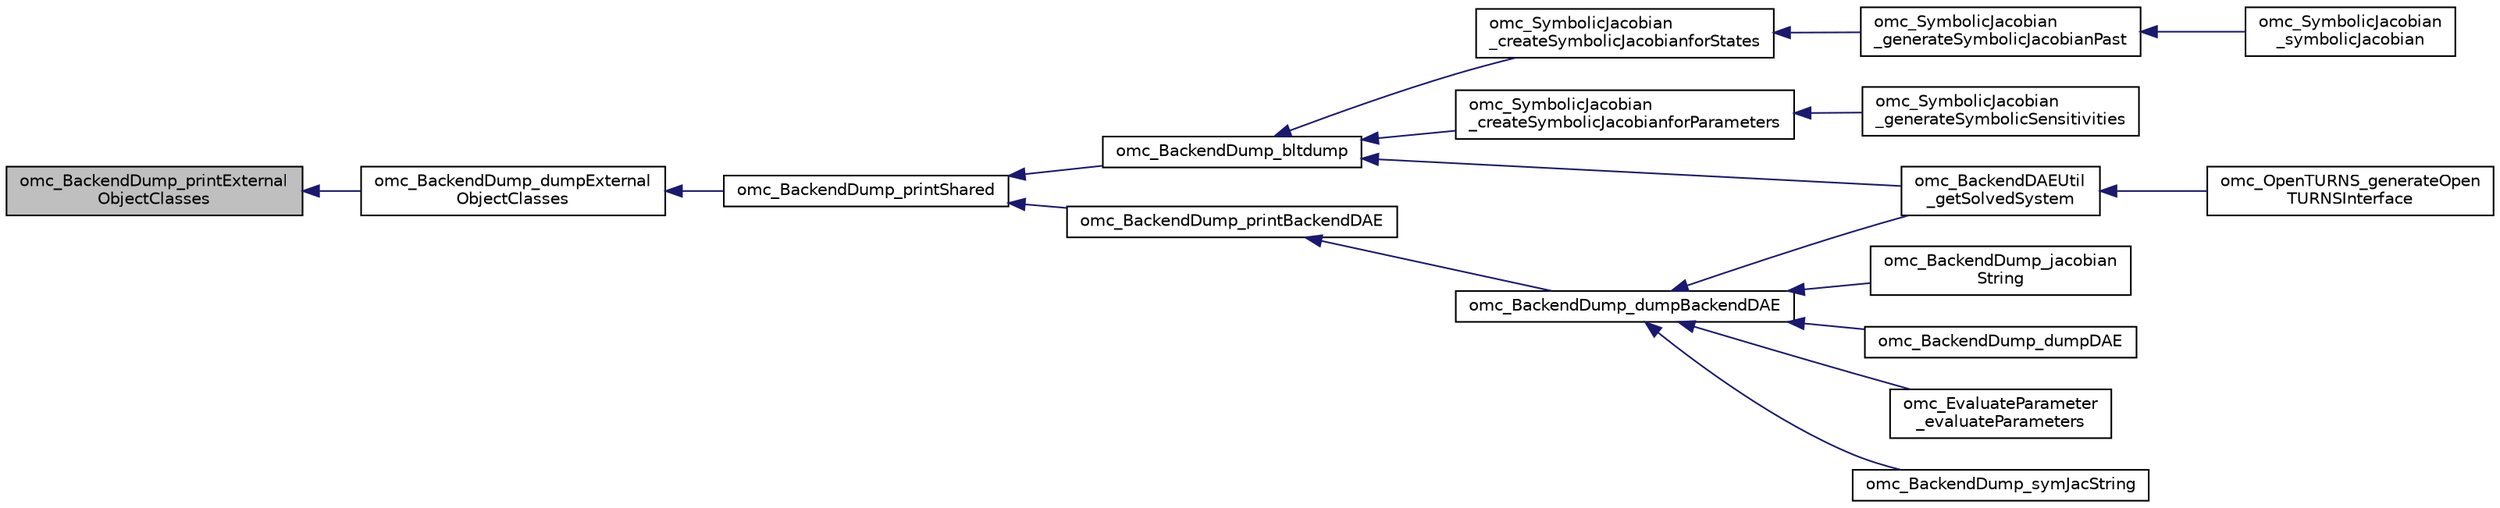 digraph "omc_BackendDump_printExternalObjectClasses"
{
  edge [fontname="Helvetica",fontsize="10",labelfontname="Helvetica",labelfontsize="10"];
  node [fontname="Helvetica",fontsize="10",shape=record];
  rankdir="LR";
  Node5231 [label="omc_BackendDump_printExternal\lObjectClasses",height=0.2,width=0.4,color="black", fillcolor="grey75", style="filled", fontcolor="black"];
  Node5231 -> Node5232 [dir="back",color="midnightblue",fontsize="10",style="solid",fontname="Helvetica"];
  Node5232 [label="omc_BackendDump_dumpExternal\lObjectClasses",height=0.2,width=0.4,color="black", fillcolor="white", style="filled",URL="$d0/df5/_backend_dump_8c.html#a4c057d02840af8a97435a202a1c47f80"];
  Node5232 -> Node5233 [dir="back",color="midnightblue",fontsize="10",style="solid",fontname="Helvetica"];
  Node5233 [label="omc_BackendDump_printShared",height=0.2,width=0.4,color="black", fillcolor="white", style="filled",URL="$df/df2/_backend_dump_8h.html#aedb320749742ad31efb527dad6253e2f"];
  Node5233 -> Node5234 [dir="back",color="midnightblue",fontsize="10",style="solid",fontname="Helvetica"];
  Node5234 [label="omc_BackendDump_bltdump",height=0.2,width=0.4,color="black", fillcolor="white", style="filled",URL="$df/df2/_backend_dump_8h.html#ab992c21254570d1ee5bb99d19ac5697b"];
  Node5234 -> Node5235 [dir="back",color="midnightblue",fontsize="10",style="solid",fontname="Helvetica"];
  Node5235 [label="omc_BackendDAEUtil\l_getSolvedSystem",height=0.2,width=0.4,color="black", fillcolor="white", style="filled",URL="$de/d7d/_backend_d_a_e_util_8h.html#aafb77b43443d975f28a394ab1edb416d"];
  Node5235 -> Node5236 [dir="back",color="midnightblue",fontsize="10",style="solid",fontname="Helvetica"];
  Node5236 [label="omc_OpenTURNS_generateOpen\lTURNSInterface",height=0.2,width=0.4,color="black", fillcolor="white", style="filled",URL="$db/dd3/_open_t_u_r_n_s_8h.html#abed2ae4cf854648f70bcf2e01cf1e86f"];
  Node5234 -> Node5237 [dir="back",color="midnightblue",fontsize="10",style="solid",fontname="Helvetica"];
  Node5237 [label="omc_SymbolicJacobian\l_createSymbolicJacobianforParameters",height=0.2,width=0.4,color="black", fillcolor="white", style="filled",URL="$d2/d88/_symbolic_jacobian_8c.html#a374d037a4c584b5e514dcff6d8b44fc2"];
  Node5237 -> Node5238 [dir="back",color="midnightblue",fontsize="10",style="solid",fontname="Helvetica"];
  Node5238 [label="omc_SymbolicJacobian\l_generateSymbolicSensitivities",height=0.2,width=0.4,color="black", fillcolor="white", style="filled",URL="$d6/dbf/_symbolic_jacobian_8h.html#a98b8d086a7b30b0600266a424e01aa3e"];
  Node5234 -> Node5239 [dir="back",color="midnightblue",fontsize="10",style="solid",fontname="Helvetica"];
  Node5239 [label="omc_SymbolicJacobian\l_createSymbolicJacobianforStates",height=0.2,width=0.4,color="black", fillcolor="white", style="filled",URL="$d2/d88/_symbolic_jacobian_8c.html#af85432d0e48f190d8e3cd5c4a2fba05d"];
  Node5239 -> Node5240 [dir="back",color="midnightblue",fontsize="10",style="solid",fontname="Helvetica"];
  Node5240 [label="omc_SymbolicJacobian\l_generateSymbolicJacobianPast",height=0.2,width=0.4,color="black", fillcolor="white", style="filled",URL="$d2/d88/_symbolic_jacobian_8c.html#aaf242ea6523ea05667aad7107734616f"];
  Node5240 -> Node5241 [dir="back",color="midnightblue",fontsize="10",style="solid",fontname="Helvetica"];
  Node5241 [label="omc_SymbolicJacobian\l_symbolicJacobian",height=0.2,width=0.4,color="black", fillcolor="white", style="filled",URL="$d6/dbf/_symbolic_jacobian_8h.html#a4429c43c75c668d46c3072b74b571d23"];
  Node5233 -> Node5242 [dir="back",color="midnightblue",fontsize="10",style="solid",fontname="Helvetica"];
  Node5242 [label="omc_BackendDump_printBackendDAE",height=0.2,width=0.4,color="black", fillcolor="white", style="filled",URL="$df/df2/_backend_dump_8h.html#a021544eed3f9ff076053e380c9435efd"];
  Node5242 -> Node5243 [dir="back",color="midnightblue",fontsize="10",style="solid",fontname="Helvetica"];
  Node5243 [label="omc_BackendDump_dumpBackendDAE",height=0.2,width=0.4,color="black", fillcolor="white", style="filled",URL="$df/df2/_backend_dump_8h.html#ac884faa5b590c1462bb5a5cb0d6f99fc"];
  Node5243 -> Node5235 [dir="back",color="midnightblue",fontsize="10",style="solid",fontname="Helvetica"];
  Node5243 -> Node5244 [dir="back",color="midnightblue",fontsize="10",style="solid",fontname="Helvetica"];
  Node5244 [label="omc_BackendDump_symJacString",height=0.2,width=0.4,color="black", fillcolor="white", style="filled",URL="$df/df2/_backend_dump_8h.html#a8f9dbc3516838432f1da360a5f3a90af"];
  Node5243 -> Node5245 [dir="back",color="midnightblue",fontsize="10",style="solid",fontname="Helvetica"];
  Node5245 [label="omc_BackendDump_jacobian\lString",height=0.2,width=0.4,color="black", fillcolor="white", style="filled",URL="$df/df2/_backend_dump_8h.html#ac420b1e648d03800bfe30ec70954f052"];
  Node5243 -> Node5246 [dir="back",color="midnightblue",fontsize="10",style="solid",fontname="Helvetica"];
  Node5246 [label="omc_BackendDump_dumpDAE",height=0.2,width=0.4,color="black", fillcolor="white", style="filled",URL="$df/df2/_backend_dump_8h.html#ad65c9105dcf10b854d1c39d0ee8354aa"];
  Node5243 -> Node5247 [dir="back",color="midnightblue",fontsize="10",style="solid",fontname="Helvetica"];
  Node5247 [label="omc_EvaluateParameter\l_evaluateParameters",height=0.2,width=0.4,color="black", fillcolor="white", style="filled",URL="$d3/d1a/_evaluate_parameter_8h.html#afb314d7b2f3c730a6d48021f221584b1"];
}

